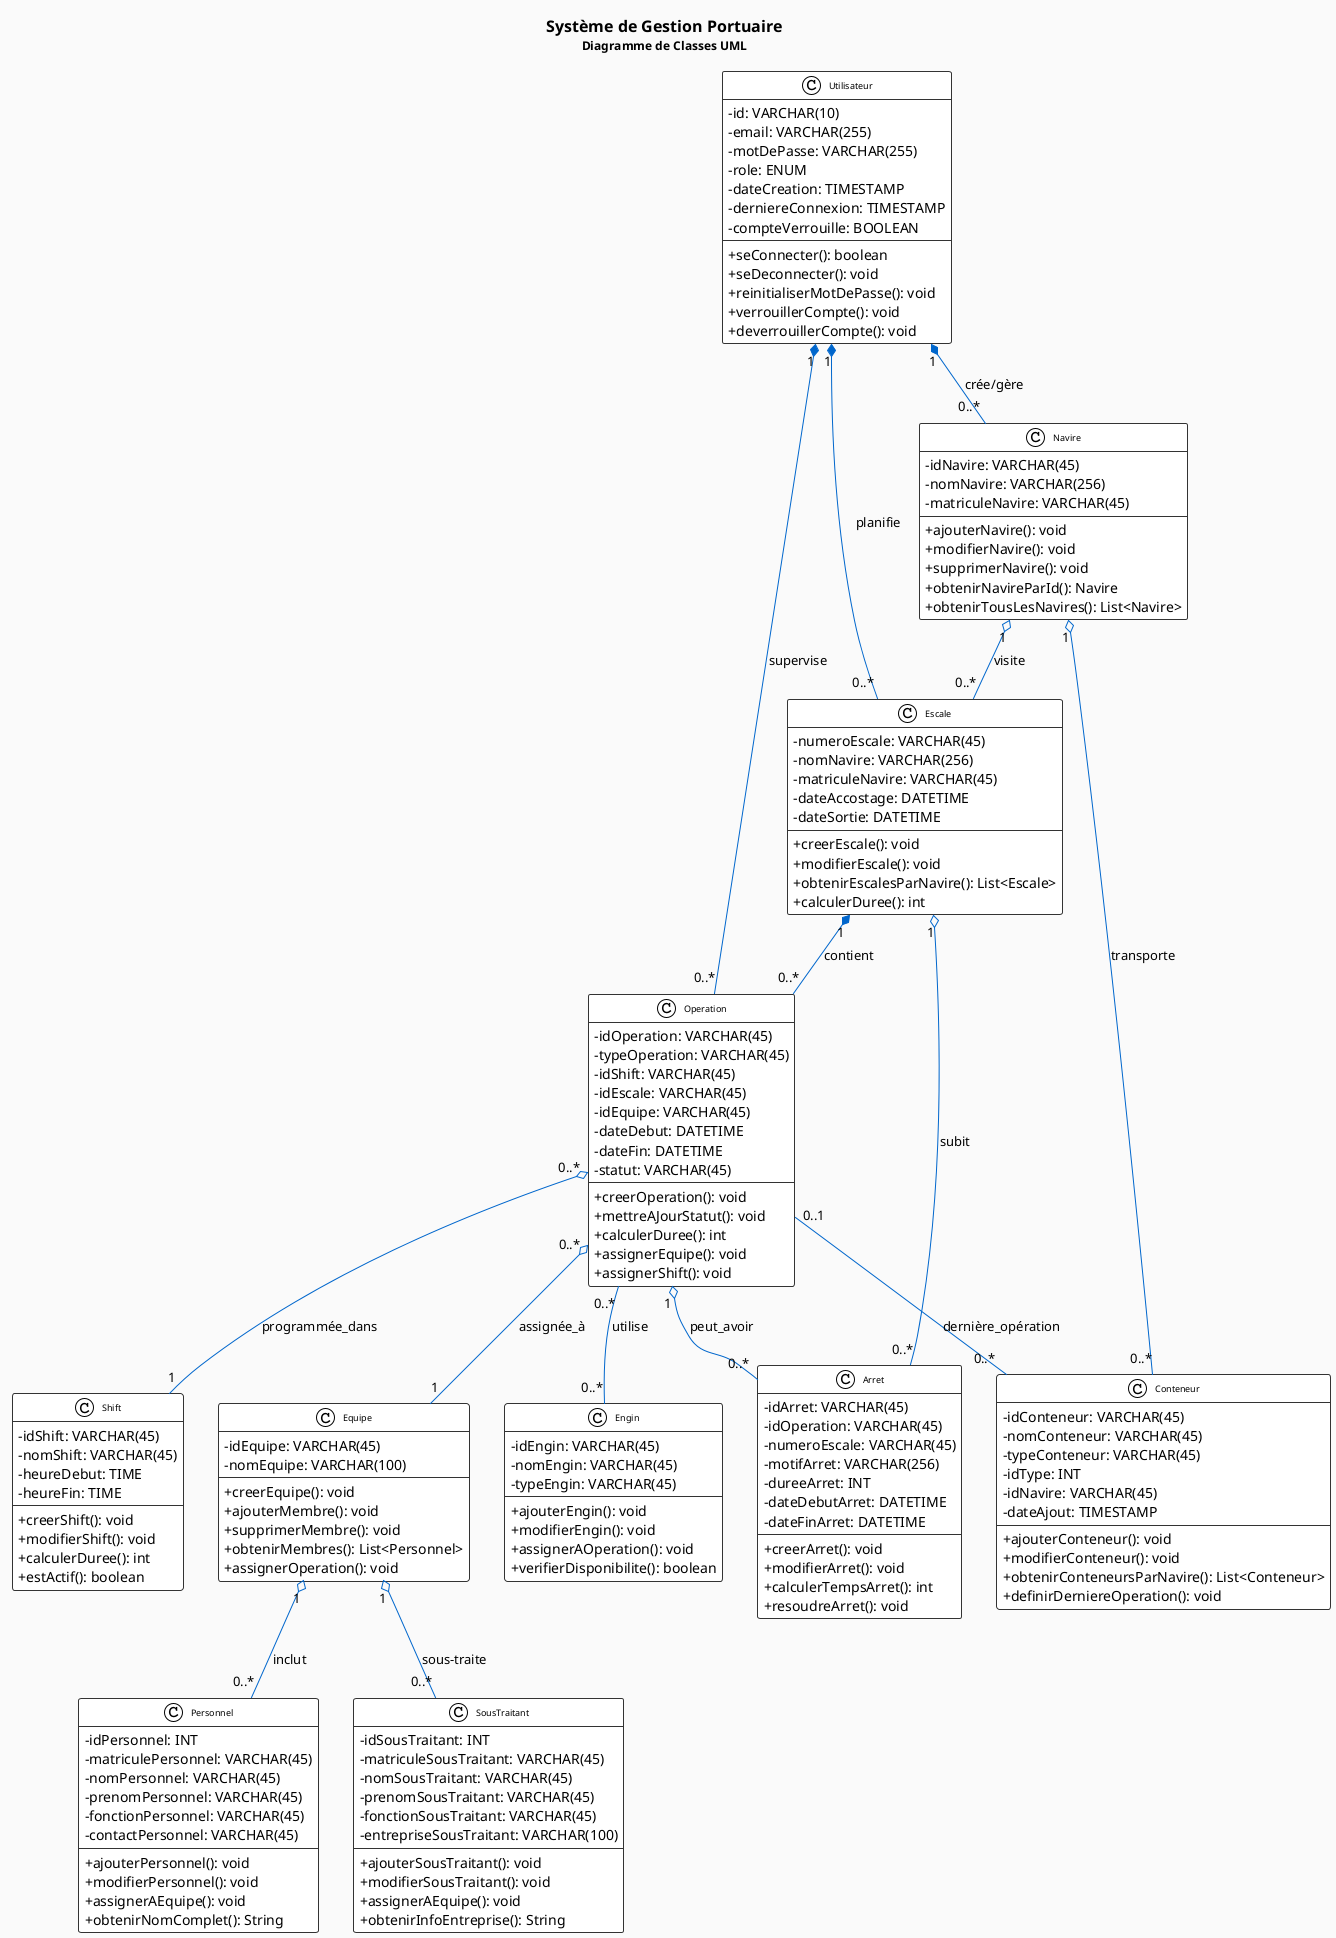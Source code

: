 @startuml Système de Gestion Portuaire - Diagramme de Classes UML

!theme plain
skinparam classAttributeIconSize 0
skinparam classFontSize 9
skinparam packageFontSize 11
skinparam backgroundColor #FAFAFA
skinparam classBackgroundColor white
skinparam classBorderColor #333333
skinparam packageBorderColor #666666
skinparam arrowColor #0066CC

title <size:16><b>Système de Gestion Portuaire</b></size>\n<size:12>Diagramme de Classes UML</size>

class Utilisateur {
    -id: VARCHAR(10)
    -email: VARCHAR(255)
    -motDePasse: VARCHAR(255)
    -role: ENUM
    -dateCreation: TIMESTAMP
    -derniereConnexion: TIMESTAMP
    -compteVerrouille: BOOLEAN
    --
    +seConnecter(): boolean
    +seDeconnecter(): void
    +reinitialiserMotDePasse(): void
    +verrouillerCompte(): void
    +deverrouillerCompte(): void
}

class Navire {
    -idNavire: VARCHAR(45)
    -nomNavire: VARCHAR(256)
    -matriculeNavire: VARCHAR(45)
    --
    +ajouterNavire(): void
    +modifierNavire(): void
    +supprimerNavire(): void
    +obtenirNavireParId(): Navire
    +obtenirTousLesNavires(): List<Navire>
}

class Escale {
    -numeroEscale: VARCHAR(45)
    -nomNavire: VARCHAR(256)
    -matriculeNavire: VARCHAR(45)
    -dateAccostage: DATETIME
    -dateSortie: DATETIME
    --
    +creerEscale(): void
    +modifierEscale(): void
    +obtenirEscalesParNavire(): List<Escale>
    +calculerDuree(): int
}

class Conteneur {
    -idConteneur: VARCHAR(45)
    -nomConteneur: VARCHAR(45)
    -typeConteneur: VARCHAR(45)
    -idType: INT
    -idNavire: VARCHAR(45)
    -dateAjout: TIMESTAMP
    --
    +ajouterConteneur(): void
    +modifierConteneur(): void
    +obtenirConteneursParNavire(): List<Conteneur>
    +definirDerniereOperation(): void
}

class Operation {
    -idOperation: VARCHAR(45)
    -typeOperation: VARCHAR(45)
    -idShift: VARCHAR(45)
    -idEscale: VARCHAR(45)
    -idEquipe: VARCHAR(45)
    -dateDebut: DATETIME
    -dateFin: DATETIME
    -statut: VARCHAR(45)
    --
    +creerOperation(): void
    +mettreAJourStatut(): void
    +calculerDuree(): int
    +assignerEquipe(): void
    +assignerShift(): void
}

class Personnel {
    -idPersonnel: INT
    -matriculePersonnel: VARCHAR(45)
    -nomPersonnel: VARCHAR(45)
    -prenomPersonnel: VARCHAR(45)
    -fonctionPersonnel: VARCHAR(45)
    -contactPersonnel: VARCHAR(45)
    --
    +ajouterPersonnel(): void
    +modifierPersonnel(): void
    +assignerAEquipe(): void
    +obtenirNomComplet(): String
}

class Equipe {
    -idEquipe: VARCHAR(45)
    -nomEquipe: VARCHAR(100)
    --
    +creerEquipe(): void
    +ajouterMembre(): void
    +supprimerMembre(): void
    +obtenirMembres(): List<Personnel>
    +assignerOperation(): void
}

class Engin {
    -idEngin: VARCHAR(45)
    -nomEngin: VARCHAR(45)
    -typeEngin: VARCHAR(45)
    --
    +ajouterEngin(): void
    +modifierEngin(): void
    +assignerAOperation(): void
    +verifierDisponibilite(): boolean
}

class Shift {
    -idShift: VARCHAR(45)
    -nomShift: VARCHAR(45)
    -heureDebut: TIME
    -heureFin: TIME
    --
    +creerShift(): void
    +modifierShift(): void
    +calculerDuree(): int
    +estActif(): boolean
}

class Arret {
    -idArret: VARCHAR(45)
    -idOperation: VARCHAR(45)
    -numeroEscale: VARCHAR(45)
    -motifArret: VARCHAR(256)
    -dureeArret: INT
    -dateDebutArret: DATETIME
    -dateFinArret: DATETIME
    --
    +creerArret(): void
    +modifierArret(): void
    +calculerTempsArret(): int
    +resoudreArret(): void
}

class SousTraitant {
    -idSousTraitant: INT
    -matriculeSousTraitant: VARCHAR(45)
    -nomSousTraitant: VARCHAR(45)
    -prenomSousTraitant: VARCHAR(45)
    -fonctionSousTraitant: VARCHAR(45)
    -entrepriseSousTraitant: VARCHAR(100)
    --
    +ajouterSousTraitant(): void
    +modifierSousTraitant(): void
    +assignerAEquipe(): void
    +obtenirInfoEntreprise(): String
}

' ============= RELATIONS =============

' L'utilisateur crée et gère les entités
Utilisateur "1" *-- "0..*" Navire : crée/gère
Utilisateur "1" *-- "0..*" Escale : planifie
Utilisateur "1" *-- "0..*" Operation : supervise

' Flux principal des opérations portuaires
Navire "1" o-- "0..*" Escale : visite
Navire "1" o-- "0..*" Conteneur : transporte
Escale "1" *-- "0..*" Operation : contient
Operation "0..*" o-- "1" Shift : programmée_dans
Operation "0..*" o-- "1" Equipe : assignée_à
Operation "0..1" -- "0..*" Conteneur : dernière_opération

' Pannes et maintenance
Operation "1" o-- "0..*" Arret : peut_avoir
Escale "1" o-- "0..*" Arret : subit

' Composition d'équipe (plusieurs-à-plusieurs via classes d'association)
Equipe "1" o-- "0..*" Personnel : inclut
Equipe "1" o-- "0..*" SousTraitant : sous-traite

' Utilisation d'équipement
Operation "0..*" -- "0..*" Engin : utilise

@enduml
